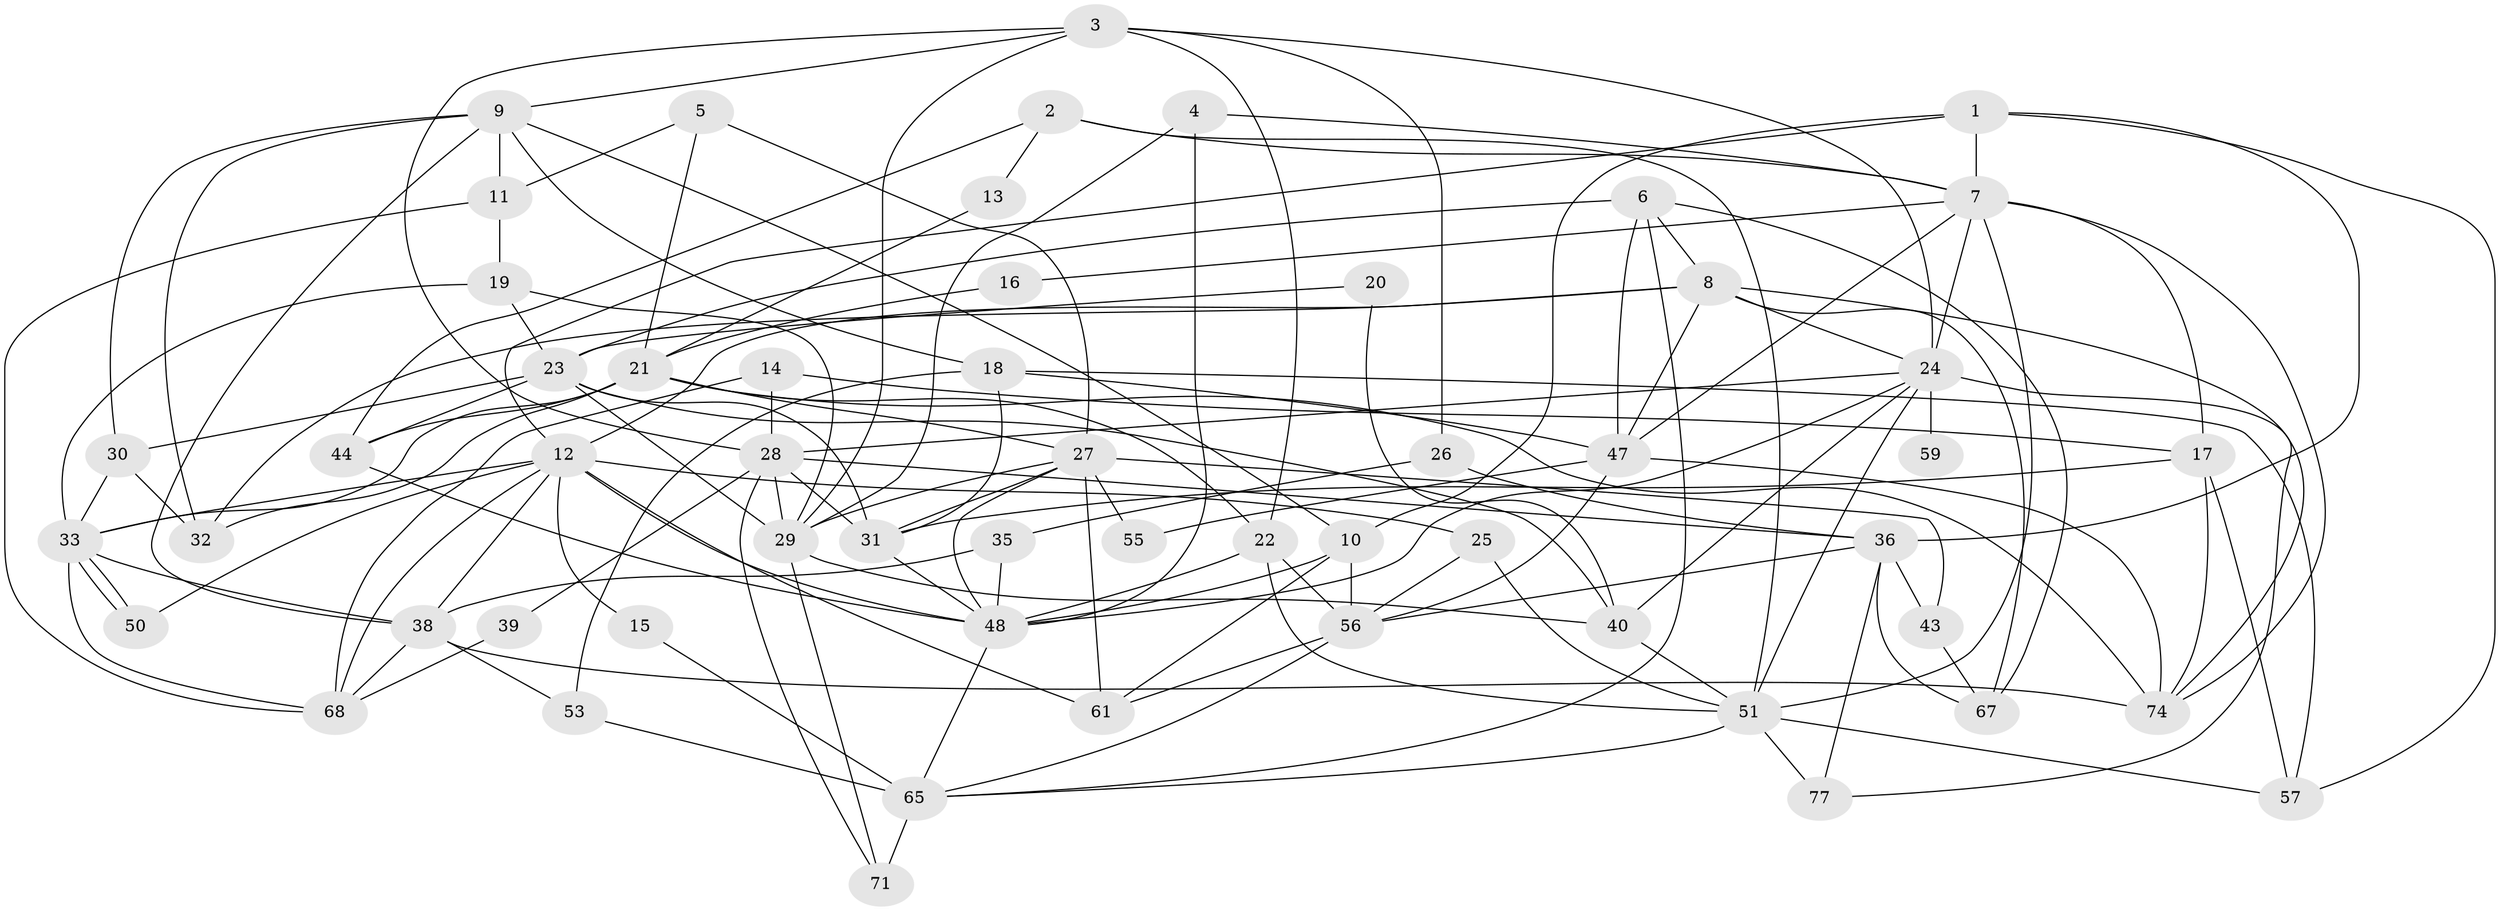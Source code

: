 // Generated by graph-tools (version 1.1) at 2025/52/02/27/25 19:52:07]
// undirected, 56 vertices, 143 edges
graph export_dot {
graph [start="1"]
  node [color=gray90,style=filled];
  1 [super="+88"];
  2 [super="+42"];
  3 [super="+62"];
  4;
  5;
  6 [super="+41"];
  7 [super="+70"];
  8 [super="+37"];
  9 [super="+90"];
  10;
  11 [super="+86"];
  12 [super="+82"];
  13;
  14 [super="+69"];
  15;
  16;
  17 [super="+58"];
  18 [super="+64"];
  19;
  20;
  21 [super="+66"];
  22 [super="+87"];
  23 [super="+63"];
  24 [super="+54"];
  25;
  26;
  27 [super="+72"];
  28 [super="+78"];
  29 [super="+60"];
  30 [super="+52"];
  31 [super="+34"];
  32 [super="+45"];
  33 [super="+46"];
  35;
  36 [super="+79"];
  38 [super="+75"];
  39;
  40 [super="+89"];
  43 [super="+80"];
  44;
  47 [super="+49"];
  48 [super="+91"];
  50;
  51 [super="+84"];
  53;
  55;
  56 [super="+76"];
  57;
  59;
  61;
  65 [super="+85"];
  67 [super="+73"];
  68 [super="+81"];
  71;
  74 [super="+83"];
  77;
  1 -- 7;
  1 -- 10;
  1 -- 12;
  1 -- 36;
  1 -- 57;
  2 -- 51;
  2 -- 13;
  2 -- 44;
  2 -- 7;
  3 -- 29;
  3 -- 28;
  3 -- 9;
  3 -- 22;
  3 -- 24;
  3 -- 26;
  4 -- 29;
  4 -- 48;
  4 -- 7;
  5 -- 21;
  5 -- 27;
  5 -- 11;
  6 -- 8;
  6 -- 47;
  6 -- 23;
  6 -- 65;
  6 -- 67;
  7 -- 24;
  7 -- 74;
  7 -- 16;
  7 -- 17;
  7 -- 51;
  7 -- 47;
  8 -- 12;
  8 -- 74;
  8 -- 24;
  8 -- 32;
  8 -- 67;
  8 -- 47;
  9 -- 10;
  9 -- 18;
  9 -- 30;
  9 -- 11;
  9 -- 32;
  9 -- 38;
  10 -- 56;
  10 -- 48;
  10 -- 61;
  11 -- 19;
  11 -- 68;
  12 -- 15;
  12 -- 50;
  12 -- 68;
  12 -- 38;
  12 -- 25;
  12 -- 61;
  12 -- 48;
  12 -- 33;
  13 -- 21;
  14 -- 17;
  14 -- 68;
  14 -- 28;
  15 -- 65;
  16 -- 21;
  17 -- 74 [weight=2];
  17 -- 31;
  17 -- 57;
  18 -- 47;
  18 -- 53;
  18 -- 31;
  18 -- 57;
  19 -- 33;
  19 -- 29;
  19 -- 23;
  20 -- 23;
  20 -- 40;
  21 -- 44;
  21 -- 27;
  21 -- 74;
  21 -- 33;
  21 -- 32;
  21 -- 22;
  22 -- 48;
  22 -- 51;
  22 -- 56;
  23 -- 44;
  23 -- 40;
  23 -- 31;
  23 -- 29;
  23 -- 30;
  24 -- 48;
  24 -- 51;
  24 -- 59 [weight=2];
  24 -- 77;
  24 -- 40;
  24 -- 28;
  25 -- 51;
  25 -- 56;
  26 -- 35;
  26 -- 36;
  27 -- 31;
  27 -- 55;
  27 -- 48;
  27 -- 61;
  27 -- 29;
  27 -- 43;
  28 -- 39;
  28 -- 71;
  28 -- 36;
  28 -- 31;
  28 -- 29;
  29 -- 71;
  29 -- 40;
  30 -- 33;
  30 -- 32;
  31 -- 48;
  33 -- 50;
  33 -- 50;
  33 -- 38;
  33 -- 68;
  35 -- 38;
  35 -- 48;
  36 -- 56;
  36 -- 77;
  36 -- 67;
  36 -- 43;
  38 -- 68;
  38 -- 53;
  38 -- 74;
  39 -- 68;
  40 -- 51;
  43 -- 67;
  44 -- 48;
  47 -- 56;
  47 -- 55;
  47 -- 74;
  48 -- 65;
  51 -- 65;
  51 -- 77;
  51 -- 57;
  53 -- 65;
  56 -- 61;
  56 -- 65;
  65 -- 71 [weight=2];
}
